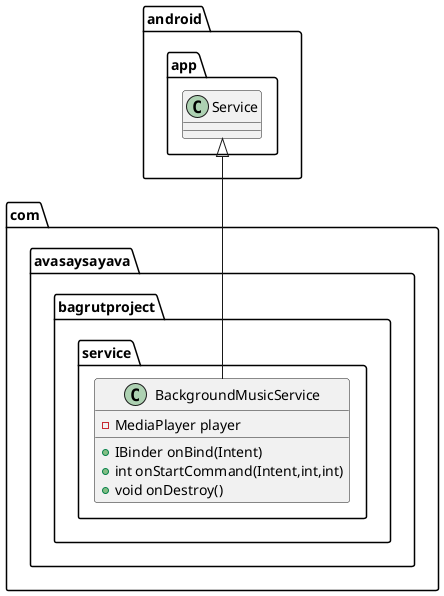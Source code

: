 @startuml
class com.avasaysayava.bagrutproject.service.BackgroundMusicService {
- MediaPlayer player
+ IBinder onBind(Intent)
+ int onStartCommand(Intent,int,int)
+ void onDestroy()
}




android.app.Service <|-- com.avasaysayava.bagrutproject.service.BackgroundMusicService
@enduml